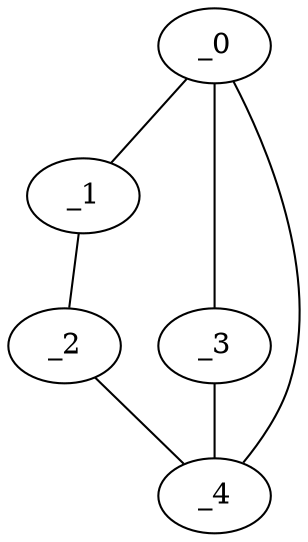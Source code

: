 graph MP1_0103 {
	_0	 [x="1.53665",
		y="1.85044"];
	_1	 [x="3.21978",
		y="2.57041"];
	_0 -- _1;
	_3	 [x="1.20481",
		y="0.403488"];
	_0 -- _3;
	_4	 [x="0.529639",
		y="3.02739"];
	_0 -- _4;
	_2	 [x="2.77634",
		y="0.299231"];
	_1 -- _2;
	_2 -- _4;
	_3 -- _4;
}
